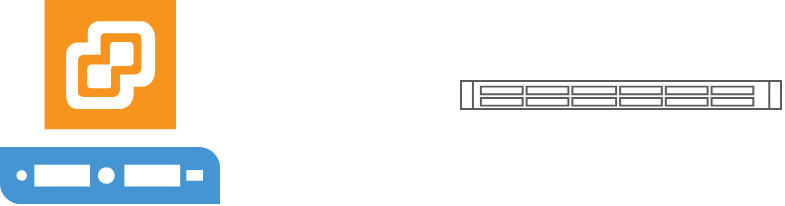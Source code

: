 <mxfile version="24.6.0" type="github">
  <diagram name="Page-1" id="WsDnL3U2XvIw9-YJbdbP">
    <mxGraphModel dx="1434" dy="869" grid="1" gridSize="10" guides="1" tooltips="1" connect="1" arrows="1" fold="1" page="1" pageScale="1" pageWidth="850" pageHeight="1100" math="0" shadow="0">
      <root>
        <mxCell id="0" />
        <mxCell id="1" parent="0" />
        <mxCell id="MeUHiYGSRh1xRkAT7kFK-1" value="" style="shadow=0;dashed=0;html=1;strokeColor=none;fillColor=#4495D1;labelPosition=center;verticalLabelPosition=bottom;verticalAlign=top;align=center;outlineConnect=0;shape=mxgraph.veeam.vsphere_server;" vertex="1" parent="1">
          <mxGeometry x="80" y="100" width="110" height="102" as="geometry" />
        </mxCell>
        <mxCell id="MeUHiYGSRh1xRkAT7kFK-2" value="" style="shape=mxgraph.rack.oracle.sun_datacenter_infiniband_switch_36;html=1;labelPosition=right;align=left;spacingLeft=15;shadow=0;fillColor=#ffffff;" vertex="1" parent="1">
          <mxGeometry x="310" y="140" width="161" height="15" as="geometry" />
        </mxCell>
      </root>
    </mxGraphModel>
  </diagram>
</mxfile>
